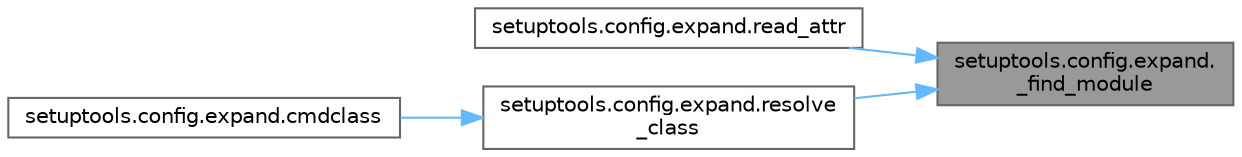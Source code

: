 digraph "setuptools.config.expand._find_module"
{
 // LATEX_PDF_SIZE
  bgcolor="transparent";
  edge [fontname=Helvetica,fontsize=10,labelfontname=Helvetica,labelfontsize=10];
  node [fontname=Helvetica,fontsize=10,shape=box,height=0.2,width=0.4];
  rankdir="RL";
  Node1 [id="Node000001",label="setuptools.config.expand.\l_find_module",height=0.2,width=0.4,color="gray40", fillcolor="grey60", style="filled", fontcolor="black",tooltip=" "];
  Node1 -> Node2 [id="edge1_Node000001_Node000002",dir="back",color="steelblue1",style="solid",tooltip=" "];
  Node2 [id="Node000002",label="setuptools.config.expand.read_attr",height=0.2,width=0.4,color="grey40", fillcolor="white", style="filled",URL="$namespacesetuptools_1_1config_1_1expand.html#adea7e71378abf8c578747da682988c6f",tooltip=" "];
  Node1 -> Node3 [id="edge2_Node000001_Node000003",dir="back",color="steelblue1",style="solid",tooltip=" "];
  Node3 [id="Node000003",label="setuptools.config.expand.resolve\l_class",height=0.2,width=0.4,color="grey40", fillcolor="white", style="filled",URL="$namespacesetuptools_1_1config_1_1expand.html#a93763a11f7992514db89435dab732644",tooltip=" "];
  Node3 -> Node4 [id="edge3_Node000003_Node000004",dir="back",color="steelblue1",style="solid",tooltip=" "];
  Node4 [id="Node000004",label="setuptools.config.expand.cmdclass",height=0.2,width=0.4,color="grey40", fillcolor="white", style="filled",URL="$namespacesetuptools_1_1config_1_1expand.html#a6cc4f313aff4638547fb2a56f06be7ca",tooltip=" "];
}
